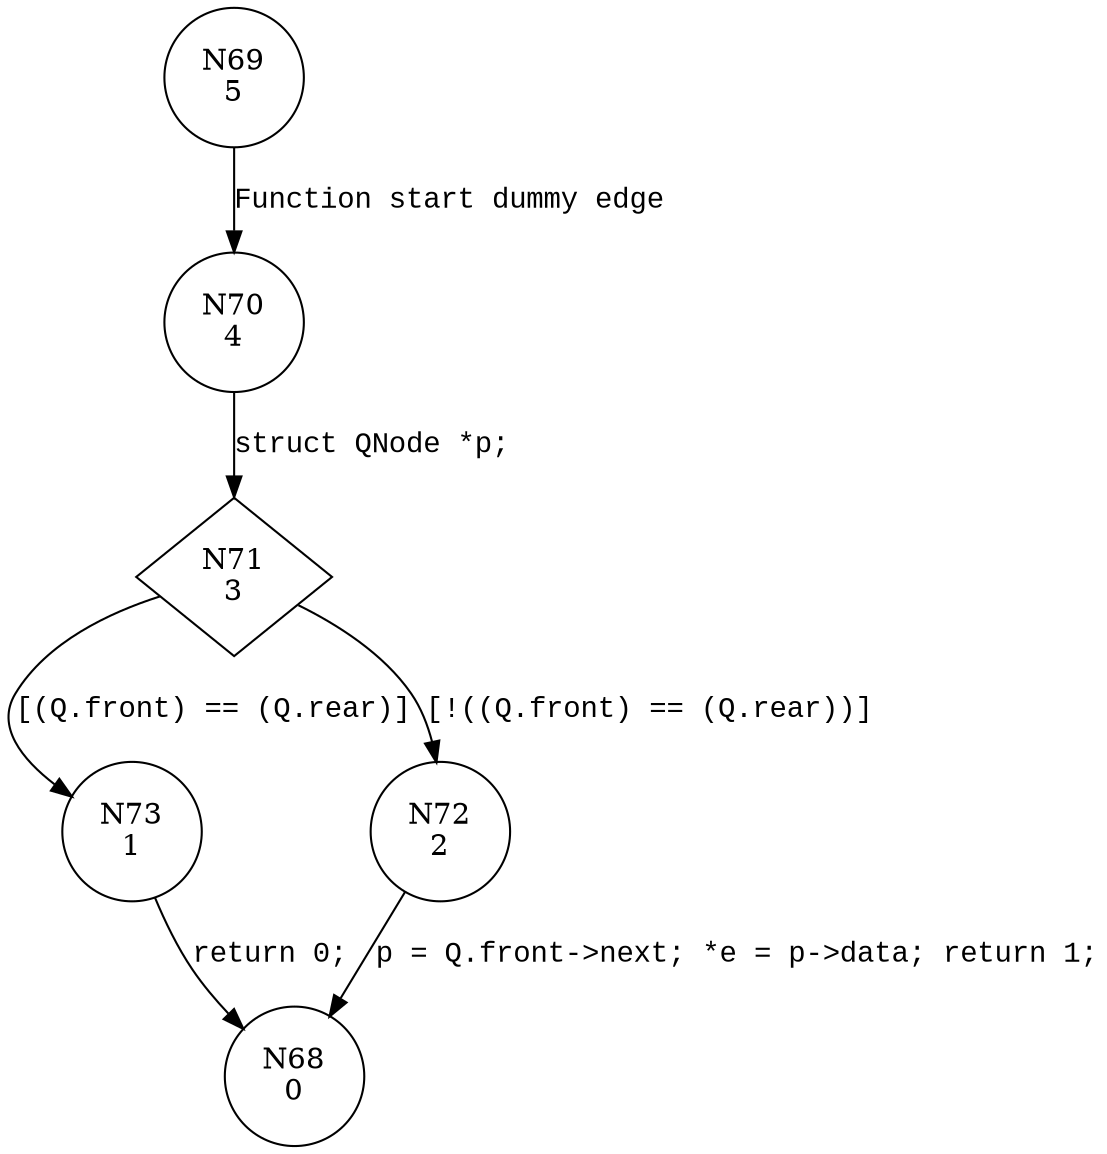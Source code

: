 digraph GetHead {
69 [shape="circle" label="N69\n5"]
70 [shape="circle" label="N70\n4"]
71 [shape="diamond" label="N71\n3"]
73 [shape="circle" label="N73\n1"]
72 [shape="circle" label="N72\n2"]
68 [shape="circle" label="N68\n0"]
69 -> 70 [label="Function start dummy edge" fontname="Courier New"]
71 -> 73 [label="[(Q.front) == (Q.rear)]" fontname="Courier New"]
71 -> 72 [label="[!((Q.front) == (Q.rear))]" fontname="Courier New"]
73 -> 68 [label="return 0;" fontname="Courier New"]
70 -> 71 [label="struct QNode *p;" fontname="Courier New"]
72 -> 68 [label="p = Q.front->next; *e = p->data; return 1;" fontname="Courier New"]
}